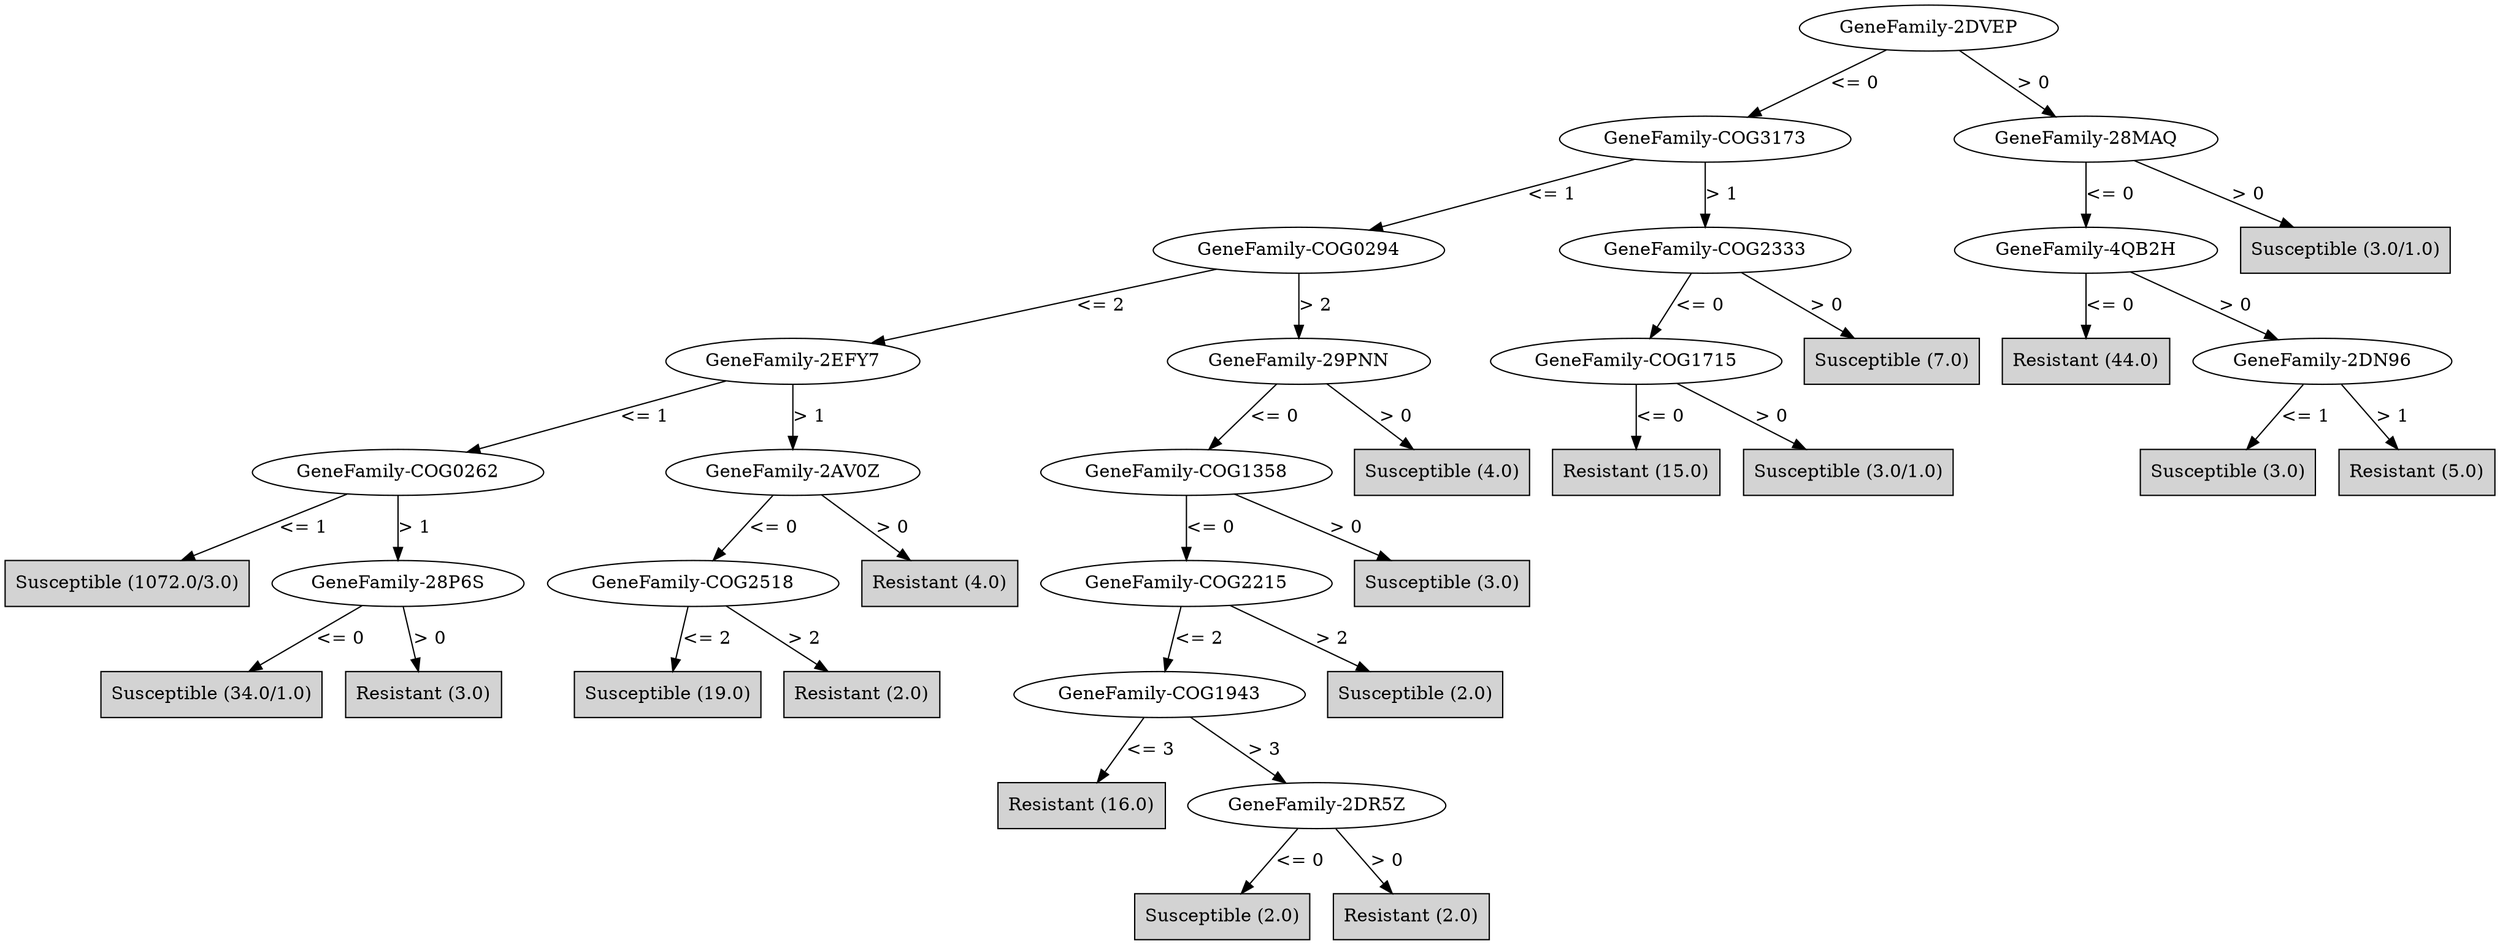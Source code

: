 digraph J48Tree {
N0 [label="GeneFamily-2DVEP" ]
N0->N1 [label="<= 0"]
N1 [label="GeneFamily-COG3173" ]
N1->N2 [label="<= 1"]
N2 [label="GeneFamily-COG0294" ]
N2->N3 [label="<= 2"]
N3 [label="GeneFamily-2EFY7" ]
N3->N4 [label="<= 1"]
N4 [label="GeneFamily-COG0262" ]
N4->N5 [label="<= 1"]
N5 [label="Susceptible (1072.0/3.0)" shape=box style=filled ]
N4->N6 [label="> 1"]
N6 [label="GeneFamily-28P6S" ]
N6->N7 [label="<= 0"]
N7 [label="Susceptible (34.0/1.0)" shape=box style=filled ]
N6->N8 [label="> 0"]
N8 [label="Resistant (3.0)" shape=box style=filled ]
N3->N9 [label="> 1"]
N9 [label="GeneFamily-2AV0Z" ]
N9->N10 [label="<= 0"]
N10 [label="GeneFamily-COG2518" ]
N10->N11 [label="<= 2"]
N11 [label="Susceptible (19.0)" shape=box style=filled ]
N10->N12 [label="> 2"]
N12 [label="Resistant (2.0)" shape=box style=filled ]
N9->N13 [label="> 0"]
N13 [label="Resistant (4.0)" shape=box style=filled ]
N2->N14 [label="> 2"]
N14 [label="GeneFamily-29PNN" ]
N14->N15 [label="<= 0"]
N15 [label="GeneFamily-COG1358" ]
N15->N16 [label="<= 0"]
N16 [label="GeneFamily-COG2215" ]
N16->N17 [label="<= 2"]
N17 [label="GeneFamily-COG1943" ]
N17->N18 [label="<= 3"]
N18 [label="Resistant (16.0)" shape=box style=filled ]
N17->N19 [label="> 3"]
N19 [label="GeneFamily-2DR5Z" ]
N19->N20 [label="<= 0"]
N20 [label="Susceptible (2.0)" shape=box style=filled ]
N19->N21 [label="> 0"]
N21 [label="Resistant (2.0)" shape=box style=filled ]
N16->N22 [label="> 2"]
N22 [label="Susceptible (2.0)" shape=box style=filled ]
N15->N23 [label="> 0"]
N23 [label="Susceptible (3.0)" shape=box style=filled ]
N14->N24 [label="> 0"]
N24 [label="Susceptible (4.0)" shape=box style=filled ]
N1->N25 [label="> 1"]
N25 [label="GeneFamily-COG2333" ]
N25->N26 [label="<= 0"]
N26 [label="GeneFamily-COG1715" ]
N26->N27 [label="<= 0"]
N27 [label="Resistant (15.0)" shape=box style=filled ]
N26->N28 [label="> 0"]
N28 [label="Susceptible (3.0/1.0)" shape=box style=filled ]
N25->N29 [label="> 0"]
N29 [label="Susceptible (7.0)" shape=box style=filled ]
N0->N30 [label="> 0"]
N30 [label="GeneFamily-28MAQ" ]
N30->N31 [label="<= 0"]
N31 [label="GeneFamily-4QB2H" ]
N31->N32 [label="<= 0"]
N32 [label="Resistant (44.0)" shape=box style=filled ]
N31->N33 [label="> 0"]
N33 [label="GeneFamily-2DN96" ]
N33->N34 [label="<= 1"]
N34 [label="Susceptible (3.0)" shape=box style=filled ]
N33->N35 [label="> 1"]
N35 [label="Resistant (5.0)" shape=box style=filled ]
N30->N36 [label="> 0"]
N36 [label="Susceptible (3.0/1.0)" shape=box style=filled ]
}

